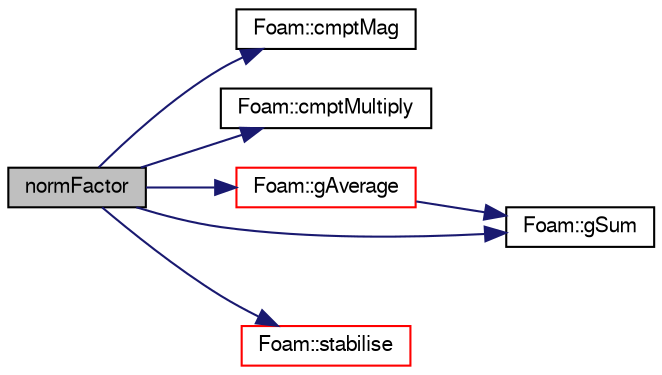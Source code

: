 digraph "normFactor"
{
  bgcolor="transparent";
  edge [fontname="FreeSans",fontsize="10",labelfontname="FreeSans",labelfontsize="10"];
  node [fontname="FreeSans",fontsize="10",shape=record];
  rankdir="LR";
  Node1693 [label="normFactor",height=0.2,width=0.4,color="black", fillcolor="grey75", style="filled", fontcolor="black"];
  Node1693 -> Node1694 [color="midnightblue",fontsize="10",style="solid",fontname="FreeSans"];
  Node1694 [label="Foam::cmptMag",height=0.2,width=0.4,color="black",URL="$a21124.html#acf2383c8a0a1d5fef3eb5255b950229d"];
  Node1693 -> Node1695 [color="midnightblue",fontsize="10",style="solid",fontname="FreeSans"];
  Node1695 [label="Foam::cmptMultiply",height=0.2,width=0.4,color="black",URL="$a21124.html#aa9d8965aaebcf396a2acfeed4942976b"];
  Node1693 -> Node1696 [color="midnightblue",fontsize="10",style="solid",fontname="FreeSans"];
  Node1696 [label="Foam::gAverage",height=0.2,width=0.4,color="red",URL="$a21124.html#ab45e56189711a2e5cdd381a0e2b6cc5c"];
  Node1696 -> Node1699 [color="midnightblue",fontsize="10",style="solid",fontname="FreeSans"];
  Node1699 [label="Foam::gSum",height=0.2,width=0.4,color="black",URL="$a21124.html#a11b1ebb4c53ad062332767d75ca96328"];
  Node1693 -> Node1699 [color="midnightblue",fontsize="10",style="solid",fontname="FreeSans"];
  Node1693 -> Node1717 [color="midnightblue",fontsize="10",style="solid",fontname="FreeSans"];
  Node1717 [label="Foam::stabilise",height=0.2,width=0.4,color="red",URL="$a21124.html#a1f3543a73e4e73c68a5d03e4dba703dd"];
}
